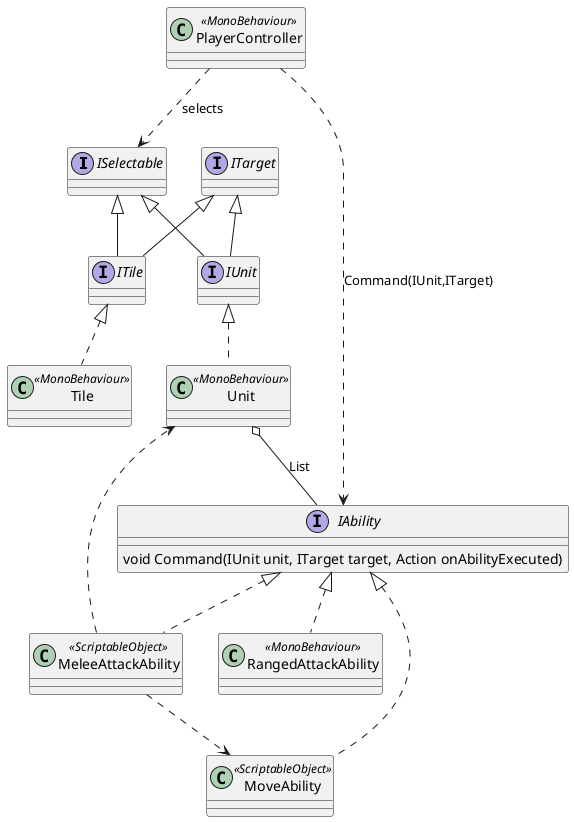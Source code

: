@startuml

interface ISelectable
interface ITarget
interface IAbility{
    void Command(IUnit unit, ITarget target, Action onAbilityExecuted)
}
interface IUnit
interface ITile

ISelectable <|-- IUnit
ITarget <|-- IUnit

ISelectable <|-- ITile
ITarget <|-- ITile


class Unit <<MonoBehaviour>>
class Tile <<MonoBehaviour>>
class MoveAbility <<ScriptableObject>>
class MeleeAttackAbility <<ScriptableObject>>
class RangedAttackAbility <<MonoBehaviour>>
class PlayerController <<MonoBehaviour>>

'Interface Realizations
IUnit <|.. Unit
ITile <|.. Tile
IAbility <|.. MoveAbility
IAbility <|.. MeleeAttackAbility
IAbility <|.. RangedAttackAbility

'Agregation
Unit o-- IAbility : List

MeleeAttackAbility ..> Unit
MeleeAttackAbility ..> MoveAbility


PlayerController ..> IAbility : Command(IUnit,ITarget)
PlayerController ..> ISelectable : selects


@enduml